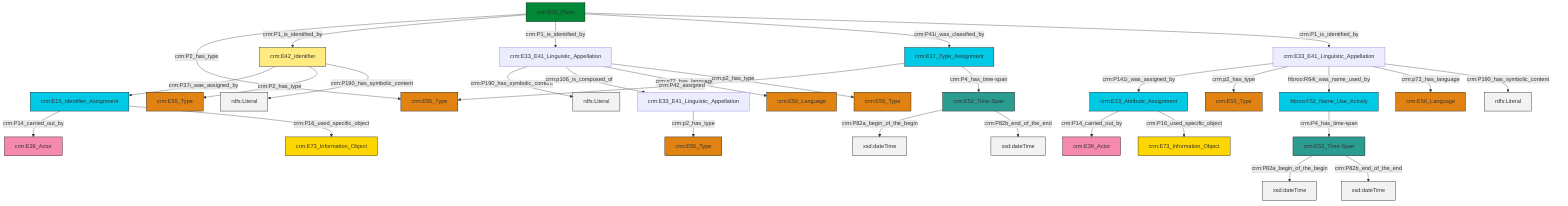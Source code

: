 graph TD
classDef Literal fill:#f2f2f2,stroke:#000000;
classDef CRM_Entity fill:#FFFFFF,stroke:#000000;
classDef Temporal_Entity fill:#00C9E6, stroke:#000000;
classDef Type fill:#E18312, stroke:#000000;
classDef Time-Span fill:#2C9C91, stroke:#000000;
classDef Appellation fill:#FFEB7F, stroke:#000000;
classDef Place fill:#008836, stroke:#000000;
classDef Persistent_Item fill:#B266B2, stroke:#000000;
classDef Conceptual_Object fill:#FFD700, stroke:#000000;
classDef Physical_Thing fill:#D2B48C, stroke:#000000;
classDef Actor fill:#f58aad, stroke:#000000;
classDef PC_Classes fill:#4ce600, stroke:#000000;
classDef Multi fill:#cccccc,stroke:#000000;

0["crm:E13_Attribute_Assignment"]:::Temporal_Entity -->|crm:P14_carried_out_by| 1["crm:E39_Actor"]:::Actor
2["crm:E33_E41_Linguistic_Appellation"]:::Default -->|crm:P141i_was_assigned_by| 0["crm:E13_Attribute_Assignment"]:::Temporal_Entity
3["crm:E53_Place"]:::Place -->|crm:P2_has_type| 4["crm:E55_Type"]:::Type
3["crm:E53_Place"]:::Place -->|crm:P1_is_identified_by| 15["crm:E42_Identifier"]:::Appellation
16["crm:E52_Time-Span"]:::Time-Span -->|crm:P82a_begin_of_the_begin| 17[xsd:dateTime]:::Literal
22["frbroo:F52_Name_Use_Activity"]:::Temporal_Entity -->|crm:P4_has_time-span| 7["crm:E52_Time-Span"]:::Time-Span
23["crm:E33_E41_Linguistic_Appellation"]:::Default -->|crm:P190_has_symbolic_content| 24[rdfs:Literal]:::Literal
23["crm:E33_E41_Linguistic_Appellation"]:::Default -->|crm:p106_is_composed_of| 9["crm:E33_E41_Linguistic_Appellation"]:::Default
23["crm:E33_E41_Linguistic_Appellation"]:::Default -->|crm:p72_has_language| 11["crm:E56_Language"]:::Type
7["crm:E52_Time-Span"]:::Time-Span -->|crm:P82a_begin_of_the_begin| 28[xsd:dateTime]:::Literal
15["crm:E42_Identifier"]:::Appellation -->|crm:P37i_was_assigned_by| 29["crm:E15_Identifier_Assignment"]:::Temporal_Entity
15["crm:E42_Identifier"]:::Appellation -->|crm:P2_has_type| 30["crm:E55_Type"]:::Type
3["crm:E53_Place"]:::Place -->|crm:P1_is_identified_by| 23["crm:E33_E41_Linguistic_Appellation"]:::Default
16["crm:E52_Time-Span"]:::Time-Span -->|crm:P82b_end_of_the_end| 32[xsd:dateTime]:::Literal
9["crm:E33_E41_Linguistic_Appellation"]:::Default -->|crm:p2_has_type| 25["crm:E55_Type"]:::Type
3["crm:E53_Place"]:::Place -->|crm:P41i_was_classified_by| 33["crm:E17_Type_Assignment"]:::Temporal_Entity
7["crm:E52_Time-Span"]:::Time-Span -->|crm:P82b_end_of_the_end| 36[xsd:dateTime]:::Literal
33["crm:E17_Type_Assignment"]:::Temporal_Entity -->|crm:P42_assigned| 4["crm:E55_Type"]:::Type
29["crm:E15_Identifier_Assignment"]:::Temporal_Entity -->|crm:P14_carried_out_by| 20["crm:E39_Actor"]:::Actor
2["crm:E33_E41_Linguistic_Appellation"]:::Default -->|crm:p2_has_type| 38["crm:E55_Type"]:::Type
0["crm:E13_Attribute_Assignment"]:::Temporal_Entity -->|crm:P16_used_specific_object| 13["crm:E73_Information_Object"]:::Conceptual_Object
3["crm:E53_Place"]:::Place -->|crm:P1_is_identified_by| 2["crm:E33_E41_Linguistic_Appellation"]:::Default
23["crm:E33_E41_Linguistic_Appellation"]:::Default -->|crm:p2_has_type| 18["crm:E55_Type"]:::Type
2["crm:E33_E41_Linguistic_Appellation"]:::Default -->|frbroo:R64i_was_name_used_by| 22["frbroo:F52_Name_Use_Activity"]:::Temporal_Entity
2["crm:E33_E41_Linguistic_Appellation"]:::Default -->|crm:p72_has_language| 5["crm:E56_Language"]:::Type
29["crm:E15_Identifier_Assignment"]:::Temporal_Entity -->|crm:P16_used_specific_object| 34["crm:E73_Information_Object"]:::Conceptual_Object
33["crm:E17_Type_Assignment"]:::Temporal_Entity -->|crm:P4_has_time-span| 16["crm:E52_Time-Span"]:::Time-Span
15["crm:E42_Identifier"]:::Appellation -->|crm:P190_has_symbolic_content| 47[rdfs:Literal]:::Literal
2["crm:E33_E41_Linguistic_Appellation"]:::Default -->|crm:P190_has_symbolic_content| 52[rdfs:Literal]:::Literal